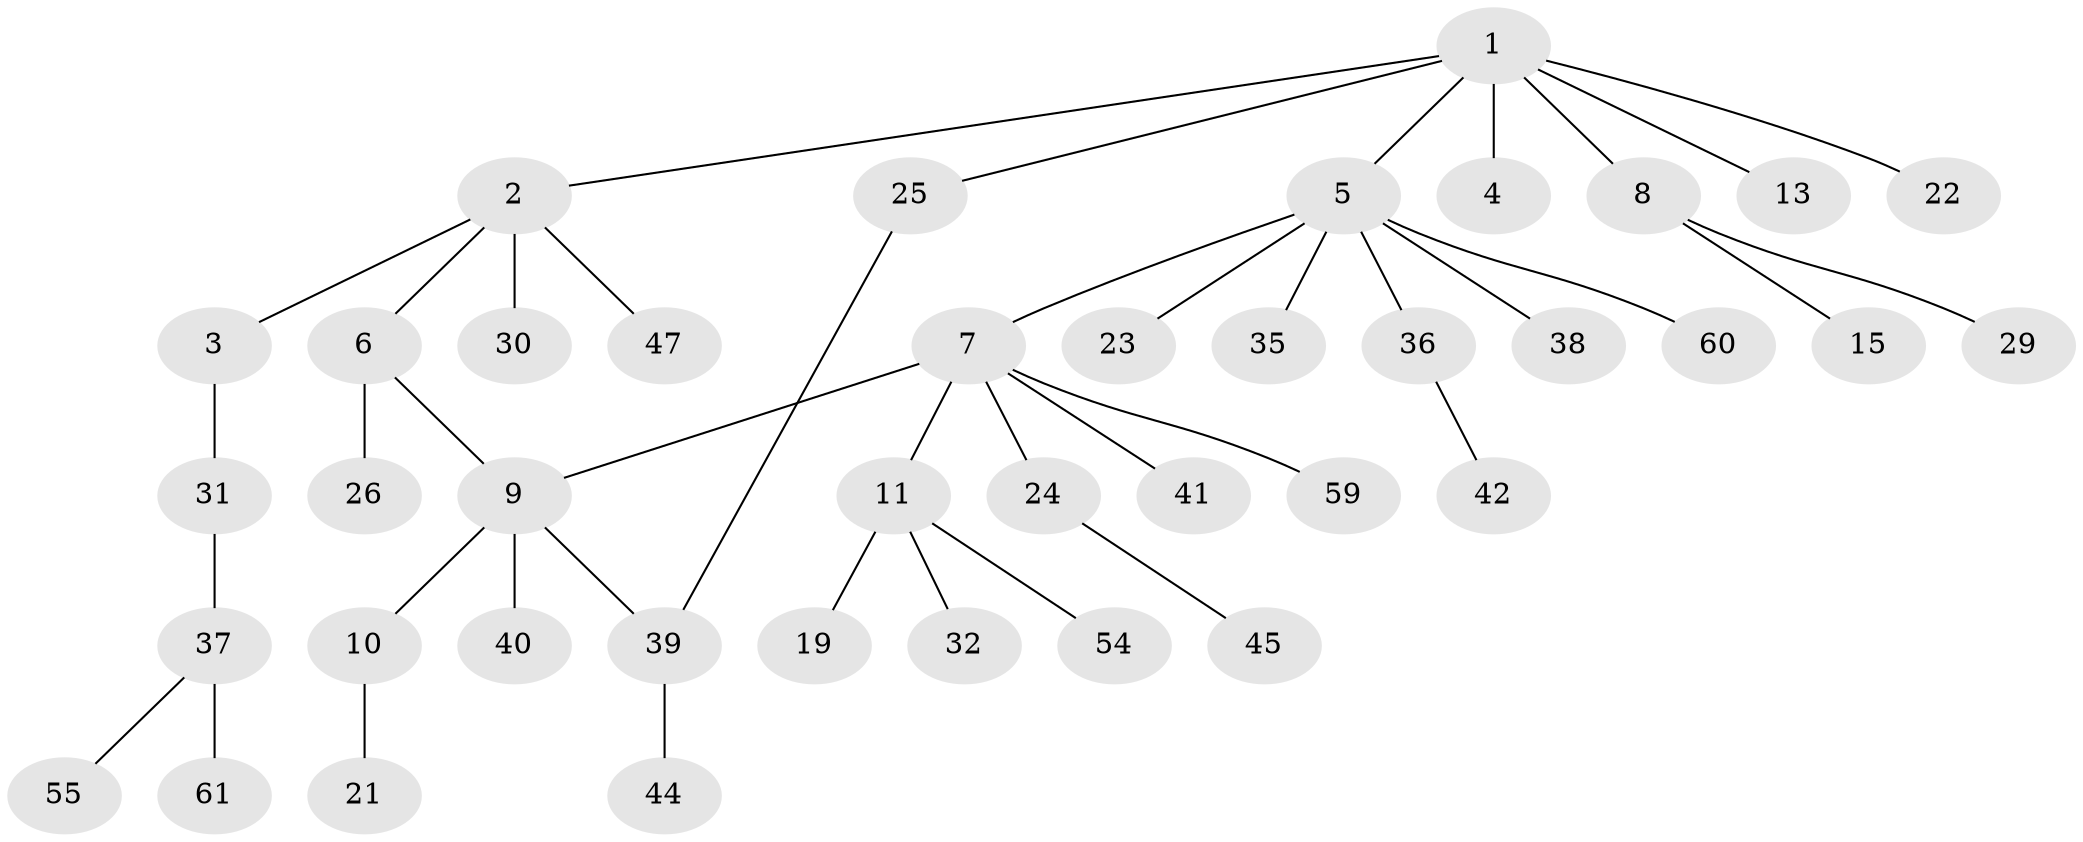 // Generated by graph-tools (version 1.1) at 2025/23/03/03/25 07:23:31]
// undirected, 40 vertices, 41 edges
graph export_dot {
graph [start="1"]
  node [color=gray90,style=filled];
  1 [super="+17"];
  2 [super="+12"];
  3;
  4 [super="+58"];
  5 [super="+18"];
  6 [super="+43"];
  7 [super="+16"];
  8 [super="+27"];
  9 [super="+20"];
  10 [super="+33"];
  11 [super="+14"];
  13;
  15 [super="+53"];
  19 [super="+28"];
  21;
  22;
  23 [super="+50"];
  24 [super="+56"];
  25;
  26;
  29 [super="+34"];
  30;
  31 [super="+46"];
  32;
  35 [super="+52"];
  36;
  37 [super="+48"];
  38;
  39 [super="+57"];
  40 [super="+51"];
  41;
  42 [super="+49"];
  44;
  45;
  47;
  54;
  55;
  59;
  60;
  61;
  1 -- 2;
  1 -- 4;
  1 -- 5;
  1 -- 8;
  1 -- 13;
  1 -- 22;
  1 -- 25;
  2 -- 3;
  2 -- 6;
  2 -- 30;
  2 -- 47;
  3 -- 31;
  5 -- 7;
  5 -- 23;
  5 -- 35;
  5 -- 36;
  5 -- 38;
  5 -- 60;
  6 -- 26;
  6 -- 9;
  7 -- 9;
  7 -- 11;
  7 -- 41;
  7 -- 59;
  7 -- 24;
  8 -- 15;
  8 -- 29;
  9 -- 10;
  9 -- 40;
  9 -- 39;
  10 -- 21;
  11 -- 19;
  11 -- 32;
  11 -- 54;
  24 -- 45;
  25 -- 39;
  31 -- 37;
  36 -- 42;
  37 -- 61;
  37 -- 55;
  39 -- 44;
}

